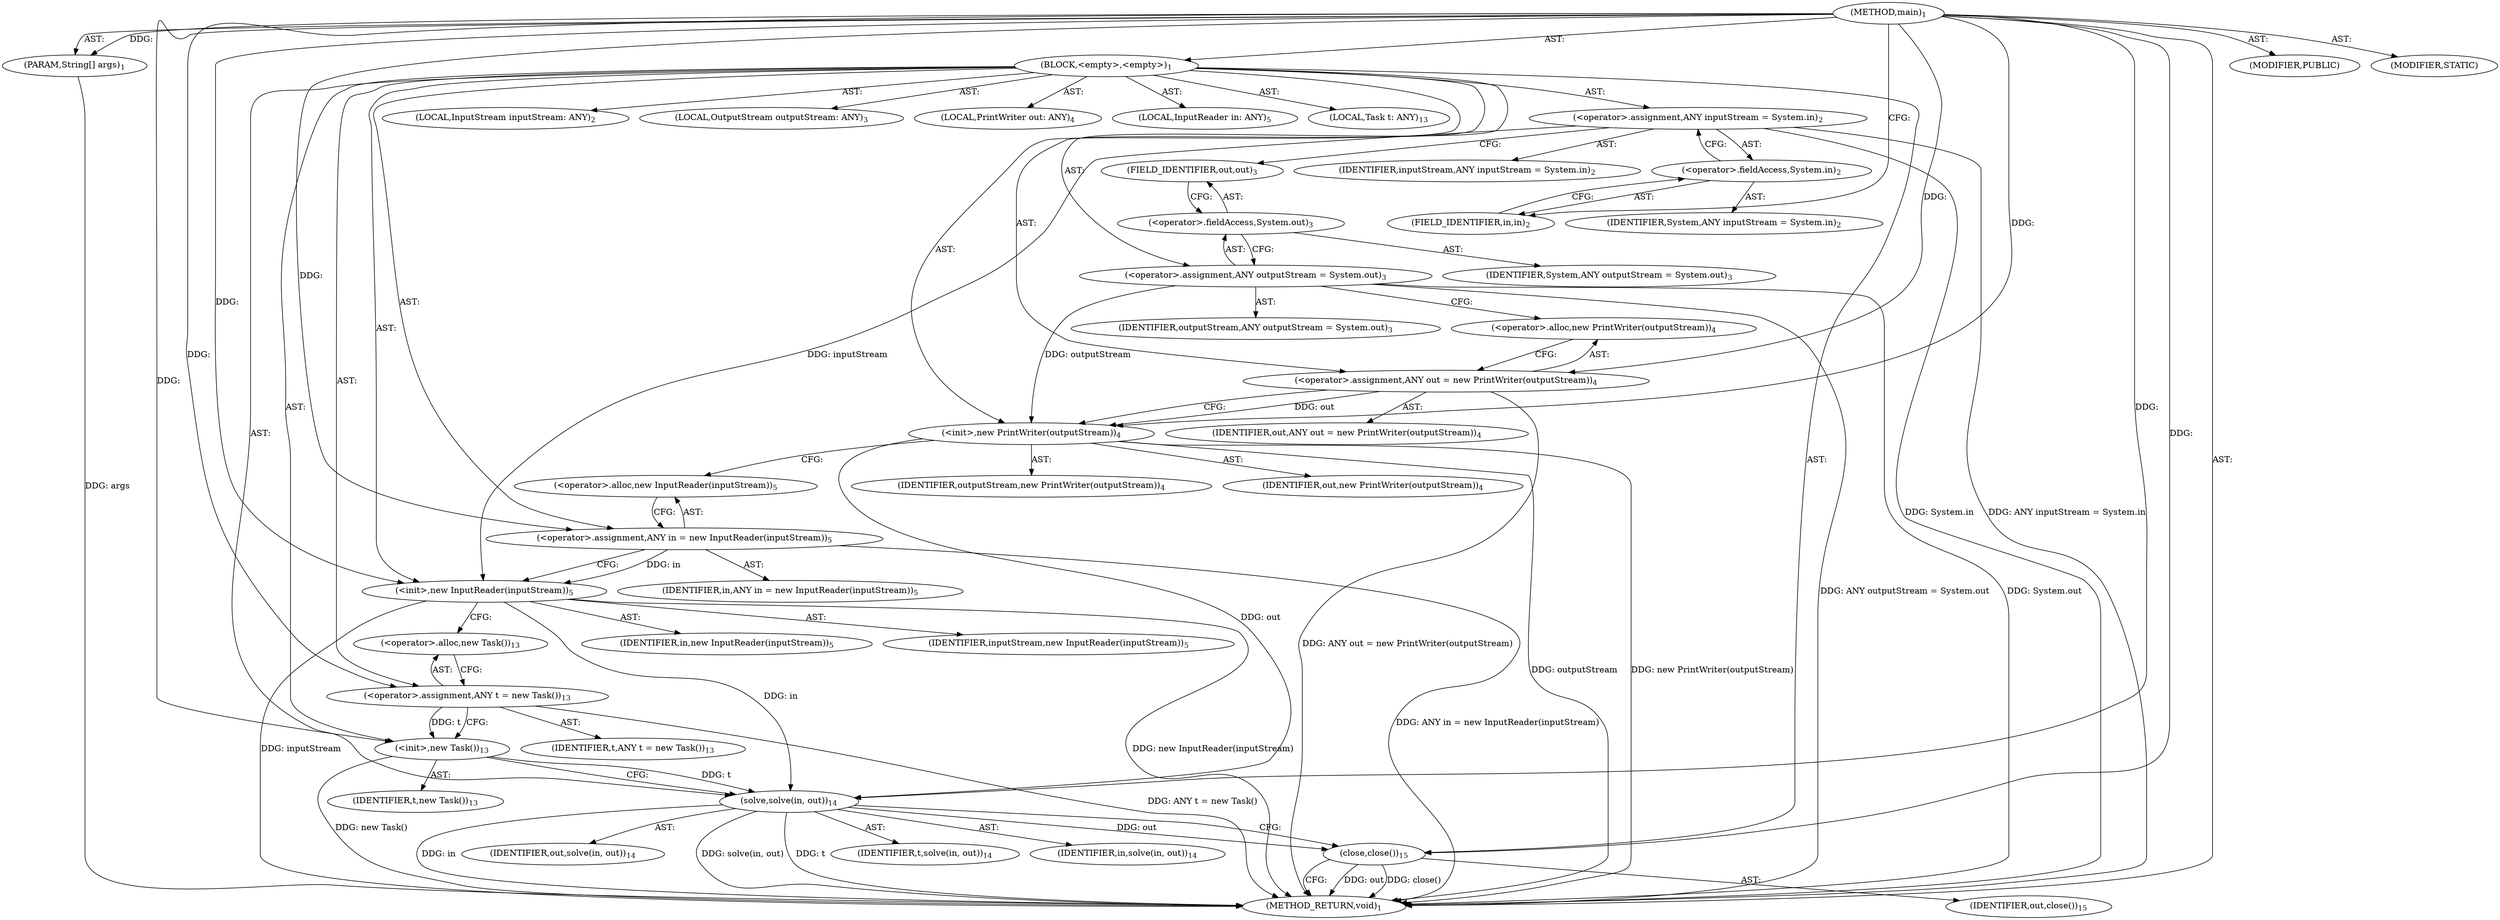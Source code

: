 digraph "main" {  
"23" [label = <(METHOD,main)<SUB>1</SUB>> ]
"24" [label = <(PARAM,String[] args)<SUB>1</SUB>> ]
"25" [label = <(BLOCK,&lt;empty&gt;,&lt;empty&gt;)<SUB>1</SUB>> ]
"26" [label = <(LOCAL,InputStream inputStream: ANY)<SUB>2</SUB>> ]
"27" [label = <(&lt;operator&gt;.assignment,ANY inputStream = System.in)<SUB>2</SUB>> ]
"28" [label = <(IDENTIFIER,inputStream,ANY inputStream = System.in)<SUB>2</SUB>> ]
"29" [label = <(&lt;operator&gt;.fieldAccess,System.in)<SUB>2</SUB>> ]
"30" [label = <(IDENTIFIER,System,ANY inputStream = System.in)<SUB>2</SUB>> ]
"31" [label = <(FIELD_IDENTIFIER,in,in)<SUB>2</SUB>> ]
"32" [label = <(LOCAL,OutputStream outputStream: ANY)<SUB>3</SUB>> ]
"33" [label = <(&lt;operator&gt;.assignment,ANY outputStream = System.out)<SUB>3</SUB>> ]
"34" [label = <(IDENTIFIER,outputStream,ANY outputStream = System.out)<SUB>3</SUB>> ]
"35" [label = <(&lt;operator&gt;.fieldAccess,System.out)<SUB>3</SUB>> ]
"36" [label = <(IDENTIFIER,System,ANY outputStream = System.out)<SUB>3</SUB>> ]
"37" [label = <(FIELD_IDENTIFIER,out,out)<SUB>3</SUB>> ]
"4" [label = <(LOCAL,PrintWriter out: ANY)<SUB>4</SUB>> ]
"38" [label = <(&lt;operator&gt;.assignment,ANY out = new PrintWriter(outputStream))<SUB>4</SUB>> ]
"39" [label = <(IDENTIFIER,out,ANY out = new PrintWriter(outputStream))<SUB>4</SUB>> ]
"40" [label = <(&lt;operator&gt;.alloc,new PrintWriter(outputStream))<SUB>4</SUB>> ]
"41" [label = <(&lt;init&gt;,new PrintWriter(outputStream))<SUB>4</SUB>> ]
"3" [label = <(IDENTIFIER,out,new PrintWriter(outputStream))<SUB>4</SUB>> ]
"42" [label = <(IDENTIFIER,outputStream,new PrintWriter(outputStream))<SUB>4</SUB>> ]
"6" [label = <(LOCAL,InputReader in: ANY)<SUB>5</SUB>> ]
"43" [label = <(&lt;operator&gt;.assignment,ANY in = new InputReader(inputStream))<SUB>5</SUB>> ]
"44" [label = <(IDENTIFIER,in,ANY in = new InputReader(inputStream))<SUB>5</SUB>> ]
"45" [label = <(&lt;operator&gt;.alloc,new InputReader(inputStream))<SUB>5</SUB>> ]
"46" [label = <(&lt;init&gt;,new InputReader(inputStream))<SUB>5</SUB>> ]
"5" [label = <(IDENTIFIER,in,new InputReader(inputStream))<SUB>5</SUB>> ]
"47" [label = <(IDENTIFIER,inputStream,new InputReader(inputStream))<SUB>5</SUB>> ]
"8" [label = <(LOCAL,Task t: ANY)<SUB>13</SUB>> ]
"48" [label = <(&lt;operator&gt;.assignment,ANY t = new Task())<SUB>13</SUB>> ]
"49" [label = <(IDENTIFIER,t,ANY t = new Task())<SUB>13</SUB>> ]
"50" [label = <(&lt;operator&gt;.alloc,new Task())<SUB>13</SUB>> ]
"51" [label = <(&lt;init&gt;,new Task())<SUB>13</SUB>> ]
"7" [label = <(IDENTIFIER,t,new Task())<SUB>13</SUB>> ]
"52" [label = <(solve,solve(in, out))<SUB>14</SUB>> ]
"53" [label = <(IDENTIFIER,t,solve(in, out))<SUB>14</SUB>> ]
"54" [label = <(IDENTIFIER,in,solve(in, out))<SUB>14</SUB>> ]
"55" [label = <(IDENTIFIER,out,solve(in, out))<SUB>14</SUB>> ]
"56" [label = <(close,close())<SUB>15</SUB>> ]
"57" [label = <(IDENTIFIER,out,close())<SUB>15</SUB>> ]
"58" [label = <(MODIFIER,PUBLIC)> ]
"59" [label = <(MODIFIER,STATIC)> ]
"60" [label = <(METHOD_RETURN,void)<SUB>1</SUB>> ]
  "23" -> "24"  [ label = "AST: "] 
  "23" -> "25"  [ label = "AST: "] 
  "23" -> "58"  [ label = "AST: "] 
  "23" -> "59"  [ label = "AST: "] 
  "23" -> "60"  [ label = "AST: "] 
  "25" -> "26"  [ label = "AST: "] 
  "25" -> "27"  [ label = "AST: "] 
  "25" -> "32"  [ label = "AST: "] 
  "25" -> "33"  [ label = "AST: "] 
  "25" -> "4"  [ label = "AST: "] 
  "25" -> "38"  [ label = "AST: "] 
  "25" -> "41"  [ label = "AST: "] 
  "25" -> "6"  [ label = "AST: "] 
  "25" -> "43"  [ label = "AST: "] 
  "25" -> "46"  [ label = "AST: "] 
  "25" -> "8"  [ label = "AST: "] 
  "25" -> "48"  [ label = "AST: "] 
  "25" -> "51"  [ label = "AST: "] 
  "25" -> "52"  [ label = "AST: "] 
  "25" -> "56"  [ label = "AST: "] 
  "27" -> "28"  [ label = "AST: "] 
  "27" -> "29"  [ label = "AST: "] 
  "29" -> "30"  [ label = "AST: "] 
  "29" -> "31"  [ label = "AST: "] 
  "33" -> "34"  [ label = "AST: "] 
  "33" -> "35"  [ label = "AST: "] 
  "35" -> "36"  [ label = "AST: "] 
  "35" -> "37"  [ label = "AST: "] 
  "38" -> "39"  [ label = "AST: "] 
  "38" -> "40"  [ label = "AST: "] 
  "41" -> "3"  [ label = "AST: "] 
  "41" -> "42"  [ label = "AST: "] 
  "43" -> "44"  [ label = "AST: "] 
  "43" -> "45"  [ label = "AST: "] 
  "46" -> "5"  [ label = "AST: "] 
  "46" -> "47"  [ label = "AST: "] 
  "48" -> "49"  [ label = "AST: "] 
  "48" -> "50"  [ label = "AST: "] 
  "51" -> "7"  [ label = "AST: "] 
  "52" -> "53"  [ label = "AST: "] 
  "52" -> "54"  [ label = "AST: "] 
  "52" -> "55"  [ label = "AST: "] 
  "56" -> "57"  [ label = "AST: "] 
  "27" -> "37"  [ label = "CFG: "] 
  "33" -> "40"  [ label = "CFG: "] 
  "38" -> "41"  [ label = "CFG: "] 
  "41" -> "45"  [ label = "CFG: "] 
  "43" -> "46"  [ label = "CFG: "] 
  "46" -> "50"  [ label = "CFG: "] 
  "48" -> "51"  [ label = "CFG: "] 
  "51" -> "52"  [ label = "CFG: "] 
  "52" -> "56"  [ label = "CFG: "] 
  "56" -> "60"  [ label = "CFG: "] 
  "29" -> "27"  [ label = "CFG: "] 
  "35" -> "33"  [ label = "CFG: "] 
  "40" -> "38"  [ label = "CFG: "] 
  "45" -> "43"  [ label = "CFG: "] 
  "50" -> "48"  [ label = "CFG: "] 
  "31" -> "29"  [ label = "CFG: "] 
  "37" -> "35"  [ label = "CFG: "] 
  "23" -> "31"  [ label = "CFG: "] 
  "24" -> "60"  [ label = "DDG: args"] 
  "27" -> "60"  [ label = "DDG: System.in"] 
  "27" -> "60"  [ label = "DDG: ANY inputStream = System.in"] 
  "33" -> "60"  [ label = "DDG: System.out"] 
  "33" -> "60"  [ label = "DDG: ANY outputStream = System.out"] 
  "38" -> "60"  [ label = "DDG: ANY out = new PrintWriter(outputStream)"] 
  "41" -> "60"  [ label = "DDG: outputStream"] 
  "41" -> "60"  [ label = "DDG: new PrintWriter(outputStream)"] 
  "43" -> "60"  [ label = "DDG: ANY in = new InputReader(inputStream)"] 
  "46" -> "60"  [ label = "DDG: inputStream"] 
  "46" -> "60"  [ label = "DDG: new InputReader(inputStream)"] 
  "48" -> "60"  [ label = "DDG: ANY t = new Task()"] 
  "51" -> "60"  [ label = "DDG: new Task()"] 
  "52" -> "60"  [ label = "DDG: t"] 
  "52" -> "60"  [ label = "DDG: in"] 
  "52" -> "60"  [ label = "DDG: solve(in, out)"] 
  "56" -> "60"  [ label = "DDG: out"] 
  "56" -> "60"  [ label = "DDG: close()"] 
  "23" -> "24"  [ label = "DDG: "] 
  "23" -> "38"  [ label = "DDG: "] 
  "23" -> "43"  [ label = "DDG: "] 
  "23" -> "48"  [ label = "DDG: "] 
  "38" -> "41"  [ label = "DDG: out"] 
  "23" -> "41"  [ label = "DDG: "] 
  "33" -> "41"  [ label = "DDG: outputStream"] 
  "43" -> "46"  [ label = "DDG: in"] 
  "23" -> "46"  [ label = "DDG: "] 
  "27" -> "46"  [ label = "DDG: inputStream"] 
  "48" -> "51"  [ label = "DDG: t"] 
  "23" -> "51"  [ label = "DDG: "] 
  "51" -> "52"  [ label = "DDG: t"] 
  "23" -> "52"  [ label = "DDG: "] 
  "46" -> "52"  [ label = "DDG: in"] 
  "41" -> "52"  [ label = "DDG: out"] 
  "52" -> "56"  [ label = "DDG: out"] 
  "23" -> "56"  [ label = "DDG: "] 
}
